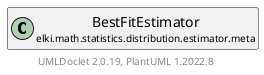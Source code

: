 @startuml
    remove .*\.(Instance|Par|Parameterizer|Factory)$
    set namespaceSeparator none
    hide empty fields
    hide empty methods

    class "<size:14>BestFitEstimator.Par\n<size:10>elki.math.statistics.distribution.estimator.meta" as elki.math.statistics.distribution.estimator.meta.BestFitEstimator.Par [[BestFitEstimator.Par.html]] {
        +make(): BestFitEstimator
    }

    interface "<size:14>Parameterizer\n<size:10>elki.utilities.optionhandling" as elki.utilities.optionhandling.Parameterizer [[../../../../../utilities/optionhandling/Parameterizer.html]] {
        {abstract} +make(): Object
    }
    class "<size:14>BestFitEstimator\n<size:10>elki.math.statistics.distribution.estimator.meta" as elki.math.statistics.distribution.estimator.meta.BestFitEstimator [[BestFitEstimator.html]]

    elki.utilities.optionhandling.Parameterizer <|.. elki.math.statistics.distribution.estimator.meta.BestFitEstimator.Par
    elki.math.statistics.distribution.estimator.meta.BestFitEstimator +-- elki.math.statistics.distribution.estimator.meta.BestFitEstimator.Par

    center footer UMLDoclet 2.0.19, PlantUML 1.2022.8
@enduml
